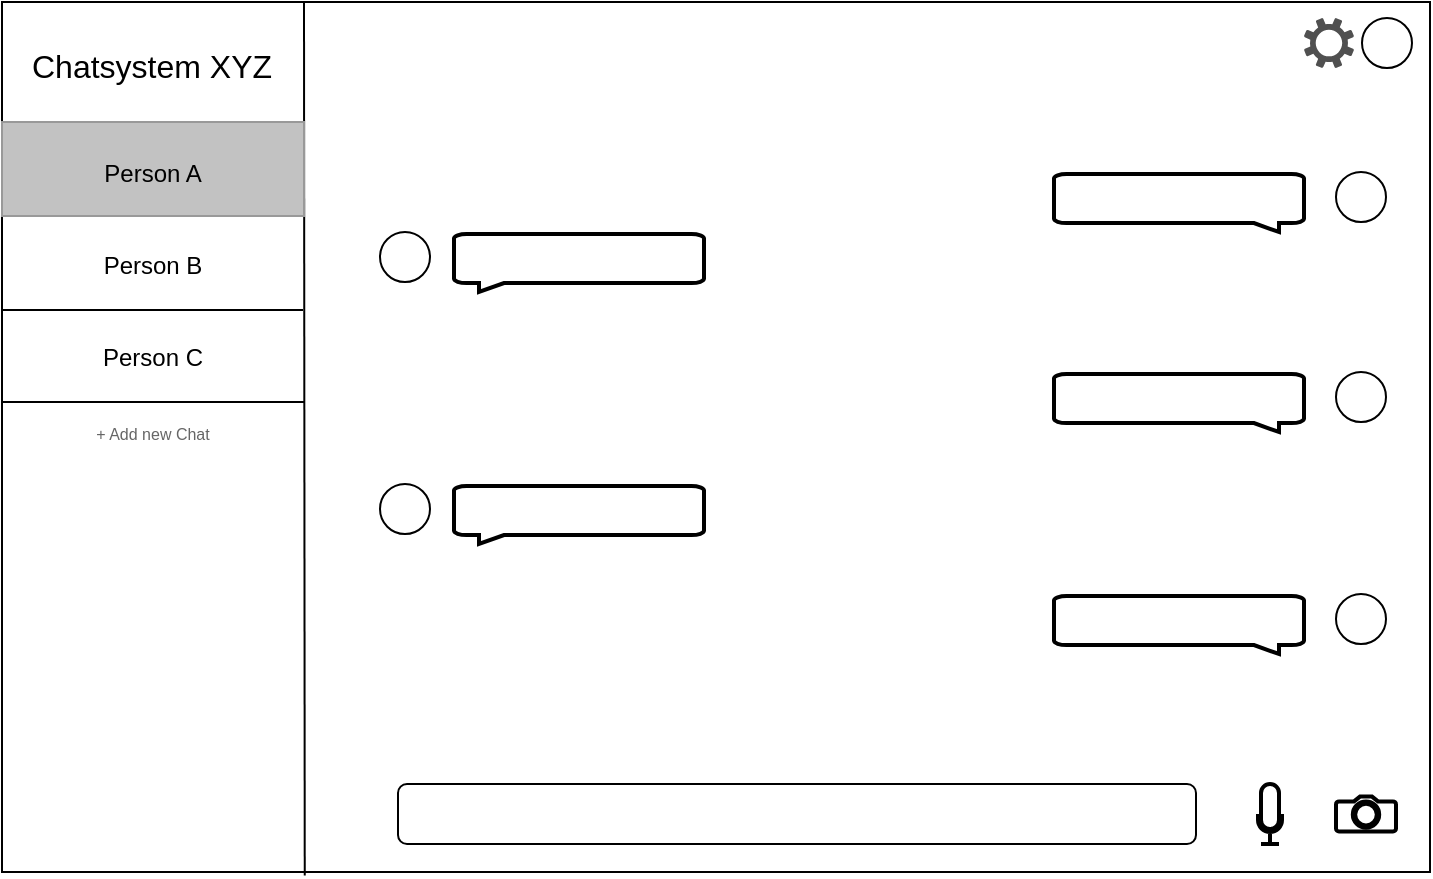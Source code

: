 <mxfile version="21.6.8" type="device">
  <diagram name="Page-1" id="Ampm5P6GVkd-OLQauvSI">
    <mxGraphModel dx="1333" dy="1121" grid="0" gridSize="10" guides="1" tooltips="1" connect="1" arrows="1" fold="1" page="0" pageScale="1" pageWidth="827" pageHeight="1169" math="0" shadow="0">
      <root>
        <mxCell id="0" />
        <mxCell id="1" parent="0" />
        <mxCell id="i80ZnB7yCBgFQCCK2Now-1" value="" style="rounded=0;whiteSpace=wrap;html=1;fontSize=16;" vertex="1" parent="1">
          <mxGeometry x="-150" y="-46" width="714" height="435" as="geometry" />
        </mxCell>
        <mxCell id="i80ZnB7yCBgFQCCK2Now-3" value="" style="endArrow=none;html=1;rounded=0;fontSize=12;startSize=8;endSize=8;curved=1;exitX=0.212;exitY=1.004;exitDx=0;exitDy=0;exitPerimeter=0;" edge="1" parent="1" source="i80ZnB7yCBgFQCCK2Now-1">
          <mxGeometry width="50" height="50" relative="1" as="geometry">
            <mxPoint x="94" y="192" as="sourcePoint" />
            <mxPoint x="1" y="-46" as="targetPoint" />
          </mxGeometry>
        </mxCell>
        <mxCell id="i80ZnB7yCBgFQCCK2Now-4" value="" style="endArrow=none;html=1;rounded=0;fontSize=12;startSize=8;endSize=8;curved=1;exitX=0;exitY=0.139;exitDx=0;exitDy=0;exitPerimeter=0;" edge="1" parent="1" source="i80ZnB7yCBgFQCCK2Now-1">
          <mxGeometry width="50" height="50" relative="1" as="geometry">
            <mxPoint x="-191" y="65" as="sourcePoint" />
            <mxPoint x="1" y="14" as="targetPoint" />
          </mxGeometry>
        </mxCell>
        <mxCell id="i80ZnB7yCBgFQCCK2Now-6" value="Chatsystem XYZ" style="text;html=1;strokeColor=none;fillColor=none;align=center;verticalAlign=middle;whiteSpace=wrap;rounded=0;fontSize=16;" vertex="1" parent="1">
          <mxGeometry x="-140" y="-24" width="130" height="20" as="geometry" />
        </mxCell>
        <mxCell id="i80ZnB7yCBgFQCCK2Now-7" value="" style="endArrow=none;html=1;rounded=0;fontSize=12;startSize=8;endSize=8;curved=1;exitX=0;exitY=0.139;exitDx=0;exitDy=0;exitPerimeter=0;" edge="1" parent="1">
          <mxGeometry width="50" height="50" relative="1" as="geometry">
            <mxPoint x="-150" y="61" as="sourcePoint" />
            <mxPoint x="1" y="61" as="targetPoint" />
          </mxGeometry>
        </mxCell>
        <mxCell id="i80ZnB7yCBgFQCCK2Now-8" value="&lt;font style=&quot;font-size: 12px;&quot;&gt;WhatsApp&lt;/font&gt;" style="text;html=1;strokeColor=none;fillColor=none;align=center;verticalAlign=middle;whiteSpace=wrap;rounded=0;fontSize=16;" vertex="1" parent="1">
          <mxGeometry x="-105" y="23" width="60" height="30" as="geometry" />
        </mxCell>
        <mxCell id="i80ZnB7yCBgFQCCK2Now-9" value="" style="endArrow=none;html=1;rounded=0;fontSize=12;startSize=8;endSize=8;curved=1;exitX=0;exitY=0.139;exitDx=0;exitDy=0;exitPerimeter=0;" edge="1" parent="1">
          <mxGeometry width="50" height="50" relative="1" as="geometry">
            <mxPoint x="-150.5" y="108" as="sourcePoint" />
            <mxPoint x="0.5" y="108" as="targetPoint" />
          </mxGeometry>
        </mxCell>
        <mxCell id="i80ZnB7yCBgFQCCK2Now-10" value="&lt;font style=&quot;font-size: 12px;&quot;&gt;Person B&lt;/font&gt;" style="text;html=1;strokeColor=none;fillColor=none;align=center;verticalAlign=middle;whiteSpace=wrap;rounded=0;fontSize=16;" vertex="1" parent="1">
          <mxGeometry x="-128.25" y="69" width="106.5" height="30" as="geometry" />
        </mxCell>
        <mxCell id="i80ZnB7yCBgFQCCK2Now-11" value="" style="endArrow=none;html=1;rounded=0;fontSize=12;startSize=8;endSize=8;curved=1;exitX=0;exitY=0.139;exitDx=0;exitDy=0;exitPerimeter=0;" edge="1" parent="1">
          <mxGeometry width="50" height="50" relative="1" as="geometry">
            <mxPoint x="-150" y="154" as="sourcePoint" />
            <mxPoint x="1" y="154" as="targetPoint" />
          </mxGeometry>
        </mxCell>
        <mxCell id="i80ZnB7yCBgFQCCK2Now-12" value="&lt;font style=&quot;font-size: 12px;&quot;&gt;Person C&lt;/font&gt;" style="text;html=1;strokeColor=none;fillColor=none;align=center;verticalAlign=middle;whiteSpace=wrap;rounded=0;fontSize=16;" vertex="1" parent="1">
          <mxGeometry x="-127.75" y="115" width="106.5" height="30" as="geometry" />
        </mxCell>
        <mxCell id="i80ZnB7yCBgFQCCK2Now-13" value="&lt;font color=&quot;#666666&quot; style=&quot;font-size: 8px;&quot;&gt;+ Add new Chat&lt;/font&gt;" style="text;html=1;strokeColor=none;fillColor=none;align=center;verticalAlign=middle;whiteSpace=wrap;rounded=0;fontSize=16;" vertex="1" parent="1">
          <mxGeometry x="-127.75" y="152" width="106.5" height="30" as="geometry" />
        </mxCell>
        <mxCell id="i80ZnB7yCBgFQCCK2Now-14" value="" style="rounded=0;whiteSpace=wrap;html=1;fontSize=16;fillColor=#c2c2c2;strokeColor=#999999;fontColor=#333333;" vertex="1" parent="1">
          <mxGeometry x="-150" y="14" width="151" height="47" as="geometry" />
        </mxCell>
        <mxCell id="i80ZnB7yCBgFQCCK2Now-16" value="&lt;font style=&quot;font-size: 12px;&quot;&gt;Person A&lt;/font&gt;" style="text;html=1;strokeColor=none;fillColor=none;align=center;verticalAlign=middle;whiteSpace=wrap;rounded=0;fontSize=16;" vertex="1" parent="1">
          <mxGeometry x="-128.25" y="22.5" width="106.5" height="30" as="geometry" />
        </mxCell>
        <mxCell id="i80ZnB7yCBgFQCCK2Now-17" value="" style="ellipse;whiteSpace=wrap;html=1;aspect=fixed;fontSize=16;" vertex="1" parent="1">
          <mxGeometry x="530" y="-38" width="25" height="25" as="geometry" />
        </mxCell>
        <mxCell id="i80ZnB7yCBgFQCCK2Now-18" value="" style="sketch=0;pointerEvents=1;shadow=0;dashed=0;html=1;strokeColor=none;labelPosition=center;verticalLabelPosition=bottom;verticalAlign=top;align=center;fillColor=#505050;shape=mxgraph.mscae.enterprise.settings;fontSize=16;" vertex="1" parent="1">
          <mxGeometry x="501" y="-38" width="25" height="25" as="geometry" />
        </mxCell>
        <mxCell id="i80ZnB7yCBgFQCCK2Now-21" value="" style="html=1;verticalLabelPosition=bottom;align=center;labelBackgroundColor=#ffffff;verticalAlign=top;strokeWidth=2;strokeColor=#000000;shadow=0;dashed=0;shape=mxgraph.ios7.icons.message;fontSize=16;" vertex="1" parent="1">
          <mxGeometry x="376" y="40" width="125" height="29" as="geometry" />
        </mxCell>
        <mxCell id="i80ZnB7yCBgFQCCK2Now-22" value="" style="html=1;verticalLabelPosition=bottom;align=center;labelBackgroundColor=#ffffff;verticalAlign=top;strokeWidth=2;strokeColor=#000000;shadow=0;dashed=0;shape=mxgraph.ios7.icons.message;fontSize=16;direction=east;flipV=0;flipH=1;" vertex="1" parent="1">
          <mxGeometry x="76" y="70" width="125" height="29" as="geometry" />
        </mxCell>
        <mxCell id="i80ZnB7yCBgFQCCK2Now-23" value="" style="ellipse;whiteSpace=wrap;html=1;aspect=fixed;fontSize=16;" vertex="1" parent="1">
          <mxGeometry x="517" y="39" width="25" height="25" as="geometry" />
        </mxCell>
        <mxCell id="i80ZnB7yCBgFQCCK2Now-24" value="" style="ellipse;whiteSpace=wrap;html=1;aspect=fixed;fontSize=16;" vertex="1" parent="1">
          <mxGeometry x="39" y="69" width="25" height="25" as="geometry" />
        </mxCell>
        <mxCell id="i80ZnB7yCBgFQCCK2Now-27" value="" style="html=1;verticalLabelPosition=bottom;align=center;labelBackgroundColor=#ffffff;verticalAlign=top;strokeWidth=2;strokeColor=#000000;shadow=0;dashed=0;shape=mxgraph.ios7.icons.message;fontSize=16;" vertex="1" parent="1">
          <mxGeometry x="376" y="140" width="125" height="29" as="geometry" />
        </mxCell>
        <mxCell id="i80ZnB7yCBgFQCCK2Now-28" value="" style="ellipse;whiteSpace=wrap;html=1;aspect=fixed;fontSize=16;" vertex="1" parent="1">
          <mxGeometry x="517" y="139" width="25" height="25" as="geometry" />
        </mxCell>
        <mxCell id="i80ZnB7yCBgFQCCK2Now-29" value="" style="html=1;verticalLabelPosition=bottom;align=center;labelBackgroundColor=#ffffff;verticalAlign=top;strokeWidth=2;strokeColor=#000000;shadow=0;dashed=0;shape=mxgraph.ios7.icons.message;fontSize=16;direction=east;flipV=0;flipH=1;" vertex="1" parent="1">
          <mxGeometry x="76" y="196" width="125" height="29" as="geometry" />
        </mxCell>
        <mxCell id="i80ZnB7yCBgFQCCK2Now-30" value="" style="ellipse;whiteSpace=wrap;html=1;aspect=fixed;fontSize=16;" vertex="1" parent="1">
          <mxGeometry x="39" y="195" width="25" height="25" as="geometry" />
        </mxCell>
        <mxCell id="i80ZnB7yCBgFQCCK2Now-31" value="" style="html=1;verticalLabelPosition=bottom;align=center;labelBackgroundColor=#ffffff;verticalAlign=top;strokeWidth=2;strokeColor=#000000;shadow=0;dashed=0;shape=mxgraph.ios7.icons.message;fontSize=16;" vertex="1" parent="1">
          <mxGeometry x="376" y="251" width="125" height="29" as="geometry" />
        </mxCell>
        <mxCell id="i80ZnB7yCBgFQCCK2Now-32" value="" style="ellipse;whiteSpace=wrap;html=1;aspect=fixed;fontSize=16;" vertex="1" parent="1">
          <mxGeometry x="517" y="250" width="25" height="25" as="geometry" />
        </mxCell>
        <mxCell id="i80ZnB7yCBgFQCCK2Now-33" value="" style="rounded=1;whiteSpace=wrap;html=1;fontSize=16;" vertex="1" parent="1">
          <mxGeometry x="48" y="345" width="399" height="30" as="geometry" />
        </mxCell>
        <mxCell id="i80ZnB7yCBgFQCCK2Now-34" value="" style="html=1;verticalLabelPosition=bottom;align=center;labelBackgroundColor=#ffffff;verticalAlign=top;strokeWidth=2;strokeColor=#000000;shadow=0;dashed=0;shape=mxgraph.ios7.icons.microphone;fontSize=16;" vertex="1" parent="1">
          <mxGeometry x="478" y="345" width="12" height="30" as="geometry" />
        </mxCell>
        <mxCell id="i80ZnB7yCBgFQCCK2Now-35" value="" style="html=1;verticalLabelPosition=bottom;align=center;labelBackgroundColor=#ffffff;verticalAlign=top;strokeWidth=2;strokeColor=#000000;shadow=0;dashed=0;shape=mxgraph.ios7.icons.camera;fontSize=16;" vertex="1" parent="1">
          <mxGeometry x="517" y="351.3" width="30" height="17.4" as="geometry" />
        </mxCell>
      </root>
    </mxGraphModel>
  </diagram>
</mxfile>
